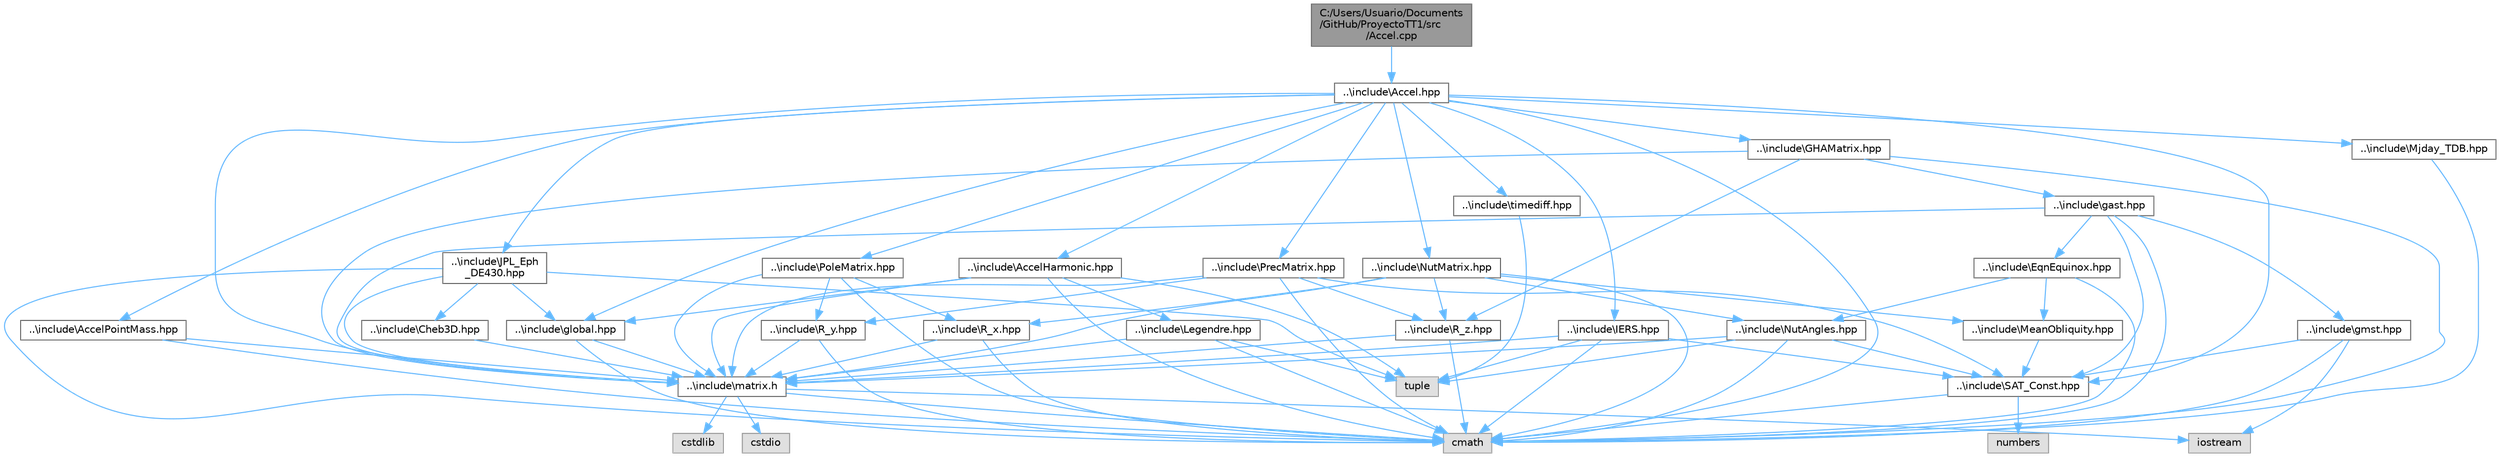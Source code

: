digraph "C:/Users/Usuario/Documents/GitHub/ProyectoTT1/src/Accel.cpp"
{
 // LATEX_PDF_SIZE
  bgcolor="transparent";
  edge [fontname=Helvetica,fontsize=10,labelfontname=Helvetica,labelfontsize=10];
  node [fontname=Helvetica,fontsize=10,shape=box,height=0.2,width=0.4];
  Node1 [id="Node000001",label="C:/Users/Usuario/Documents\l/GitHub/ProyectoTT1/src\l/Accel.cpp",height=0.2,width=0.4,color="gray40", fillcolor="grey60", style="filled", fontcolor="black",tooltip="Cálculo de la aceleración de un satélite orbitando la Tierra debido al campo gravitacional armónico d..."];
  Node1 -> Node2 [id="edge87_Node000001_Node000002",color="steelblue1",style="solid",tooltip=" "];
  Node2 [id="Node000002",label="..\\include\\Accel.hpp",height=0.2,width=0.4,color="grey40", fillcolor="white", style="filled",URL="$_accel_8hpp.html",tooltip="Este archivo de cabecera contiene una implementación de la función Accel."];
  Node2 -> Node3 [id="edge88_Node000002_Node000003",color="steelblue1",style="solid",tooltip=" "];
  Node3 [id="Node000003",label="cmath",height=0.2,width=0.4,color="grey60", fillcolor="#E0E0E0", style="filled",tooltip=" "];
  Node2 -> Node4 [id="edge89_Node000002_Node000004",color="steelblue1",style="solid",tooltip=" "];
  Node4 [id="Node000004",label="..\\include\\matrix.h",height=0.2,width=0.4,color="grey40", fillcolor="white", style="filled",URL="$matrix_8h.html",tooltip="Este archivo de cabecera contiene una implementación de una clase que representa una matriz."];
  Node4 -> Node5 [id="edge90_Node000004_Node000005",color="steelblue1",style="solid",tooltip=" "];
  Node5 [id="Node000005",label="cstdio",height=0.2,width=0.4,color="grey60", fillcolor="#E0E0E0", style="filled",tooltip=" "];
  Node4 -> Node6 [id="edge91_Node000004_Node000006",color="steelblue1",style="solid",tooltip=" "];
  Node6 [id="Node000006",label="cstdlib",height=0.2,width=0.4,color="grey60", fillcolor="#E0E0E0", style="filled",tooltip=" "];
  Node4 -> Node3 [id="edge92_Node000004_Node000003",color="steelblue1",style="solid",tooltip=" "];
  Node4 -> Node7 [id="edge93_Node000004_Node000007",color="steelblue1",style="solid",tooltip=" "];
  Node7 [id="Node000007",label="iostream",height=0.2,width=0.4,color="grey60", fillcolor="#E0E0E0", style="filled",tooltip=" "];
  Node2 -> Node8 [id="edge94_Node000002_Node000008",color="steelblue1",style="solid",tooltip=" "];
  Node8 [id="Node000008",label="..\\include\\global.hpp",height=0.2,width=0.4,color="grey40", fillcolor="white", style="filled",URL="$global_8hpp.html",tooltip="Este archivo de cabecera contiene una implementación para leer ficheros."];
  Node8 -> Node3 [id="edge95_Node000008_Node000003",color="steelblue1",style="solid",tooltip=" "];
  Node8 -> Node4 [id="edge96_Node000008_Node000004",color="steelblue1",style="solid",tooltip=" "];
  Node2 -> Node9 [id="edge97_Node000002_Node000009",color="steelblue1",style="solid",tooltip=" "];
  Node9 [id="Node000009",label="..\\include\\SAT_Const.hpp",height=0.2,width=0.4,color="grey40", fillcolor="white", style="filled",URL="$_s_a_t___const_8hpp.html",tooltip="Este archivo de cabecera contiene una implementación de una clase que contiene diferentes constantes."];
  Node9 -> Node3 [id="edge98_Node000009_Node000003",color="steelblue1",style="solid",tooltip=" "];
  Node9 -> Node10 [id="edge99_Node000009_Node000010",color="steelblue1",style="solid",tooltip=" "];
  Node10 [id="Node000010",label="numbers",height=0.2,width=0.4,color="grey60", fillcolor="#E0E0E0", style="filled",tooltip=" "];
  Node2 -> Node11 [id="edge100_Node000002_Node000011",color="steelblue1",style="solid",tooltip=" "];
  Node11 [id="Node000011",label="..\\include\\IERS.hpp",height=0.2,width=0.4,color="grey40", fillcolor="white", style="filled",URL="$_i_e_r_s_8hpp.html",tooltip="Este archivo de cabecera contiene una implementación de la función IERS."];
  Node11 -> Node3 [id="edge101_Node000011_Node000003",color="steelblue1",style="solid",tooltip=" "];
  Node11 -> Node12 [id="edge102_Node000011_Node000012",color="steelblue1",style="solid",tooltip=" "];
  Node12 [id="Node000012",label="tuple",height=0.2,width=0.4,color="grey60", fillcolor="#E0E0E0", style="filled",tooltip=" "];
  Node11 -> Node4 [id="edge103_Node000011_Node000004",color="steelblue1",style="solid",tooltip=" "];
  Node11 -> Node9 [id="edge104_Node000011_Node000009",color="steelblue1",style="solid",tooltip=" "];
  Node2 -> Node13 [id="edge105_Node000002_Node000013",color="steelblue1",style="solid",tooltip=" "];
  Node13 [id="Node000013",label="..\\include\\timediff.hpp",height=0.2,width=0.4,color="grey40", fillcolor="white", style="filled",URL="$timediff_8hpp.html",tooltip="Este archivo de cabecera contiene una implementación de la función timediff."];
  Node13 -> Node12 [id="edge106_Node000013_Node000012",color="steelblue1",style="solid",tooltip=" "];
  Node2 -> Node14 [id="edge107_Node000002_Node000014",color="steelblue1",style="solid",tooltip=" "];
  Node14 [id="Node000014",label="..\\include\\Mjday_TDB.hpp",height=0.2,width=0.4,color="grey40", fillcolor="white", style="filled",URL="$_mjday___t_d_b_8hpp.html",tooltip="Este archivo de cabecera contiene una implementación de la función Mjday_TDB."];
  Node14 -> Node3 [id="edge108_Node000014_Node000003",color="steelblue1",style="solid",tooltip=" "];
  Node2 -> Node15 [id="edge109_Node000002_Node000015",color="steelblue1",style="solid",tooltip=" "];
  Node15 [id="Node000015",label="..\\include\\JPL_Eph\l_DE430.hpp",height=0.2,width=0.4,color="grey40", fillcolor="white", style="filled",URL="$_j_p_l___eph___d_e430_8hpp.html",tooltip="Este archivo de cabecera contiene una implementación de la función JPL_Eph_DE430."];
  Node15 -> Node3 [id="edge110_Node000015_Node000003",color="steelblue1",style="solid",tooltip=" "];
  Node15 -> Node12 [id="edge111_Node000015_Node000012",color="steelblue1",style="solid",tooltip=" "];
  Node15 -> Node4 [id="edge112_Node000015_Node000004",color="steelblue1",style="solid",tooltip=" "];
  Node15 -> Node8 [id="edge113_Node000015_Node000008",color="steelblue1",style="solid",tooltip=" "];
  Node15 -> Node16 [id="edge114_Node000015_Node000016",color="steelblue1",style="solid",tooltip=" "];
  Node16 [id="Node000016",label="..\\include\\Cheb3D.hpp",height=0.2,width=0.4,color="grey40", fillcolor="white", style="filled",URL="$_cheb3_d_8hpp.html",tooltip="Este archivo de cabecera contiene una implementación de la función Cheb3D."];
  Node16 -> Node4 [id="edge115_Node000016_Node000004",color="steelblue1",style="solid",tooltip=" "];
  Node2 -> Node17 [id="edge116_Node000002_Node000017",color="steelblue1",style="solid",tooltip=" "];
  Node17 [id="Node000017",label="..\\include\\AccelHarmonic.hpp",height=0.2,width=0.4,color="grey40", fillcolor="white", style="filled",URL="$_accel_harmonic_8hpp.html",tooltip="Este archivo de cabecera contiene una implementación de la función AccelHarmonic."];
  Node17 -> Node3 [id="edge117_Node000017_Node000003",color="steelblue1",style="solid",tooltip=" "];
  Node17 -> Node12 [id="edge118_Node000017_Node000012",color="steelblue1",style="solid",tooltip=" "];
  Node17 -> Node4 [id="edge119_Node000017_Node000004",color="steelblue1",style="solid",tooltip=" "];
  Node17 -> Node8 [id="edge120_Node000017_Node000008",color="steelblue1",style="solid",tooltip=" "];
  Node17 -> Node18 [id="edge121_Node000017_Node000018",color="steelblue1",style="solid",tooltip=" "];
  Node18 [id="Node000018",label="..\\include\\Legendre.hpp",height=0.2,width=0.4,color="grey40", fillcolor="white", style="filled",URL="$_legendre_8hpp.html",tooltip="Este archivo de cabecera contiene una implementación de la función Legendre."];
  Node18 -> Node3 [id="edge122_Node000018_Node000003",color="steelblue1",style="solid",tooltip=" "];
  Node18 -> Node12 [id="edge123_Node000018_Node000012",color="steelblue1",style="solid",tooltip=" "];
  Node18 -> Node4 [id="edge124_Node000018_Node000004",color="steelblue1",style="solid",tooltip=" "];
  Node2 -> Node19 [id="edge125_Node000002_Node000019",color="steelblue1",style="solid",tooltip=" "];
  Node19 [id="Node000019",label="..\\include\\AccelPointMass.hpp",height=0.2,width=0.4,color="grey40", fillcolor="white", style="filled",URL="$_accel_point_mass_8hpp.html",tooltip="Este archivo de cabecera contiene una implementación de la función AccelPointMass."];
  Node19 -> Node3 [id="edge126_Node000019_Node000003",color="steelblue1",style="solid",tooltip=" "];
  Node19 -> Node4 [id="edge127_Node000019_Node000004",color="steelblue1",style="solid",tooltip=" "];
  Node2 -> Node20 [id="edge128_Node000002_Node000020",color="steelblue1",style="solid",tooltip=" "];
  Node20 [id="Node000020",label="..\\include\\PrecMatrix.hpp",height=0.2,width=0.4,color="grey40", fillcolor="white", style="filled",URL="$_prec_matrix_8hpp.html",tooltip="Este archivo de cabecera contiene una implementación de la función PrecMatrix."];
  Node20 -> Node3 [id="edge129_Node000020_Node000003",color="steelblue1",style="solid",tooltip=" "];
  Node20 -> Node4 [id="edge130_Node000020_Node000004",color="steelblue1",style="solid",tooltip=" "];
  Node20 -> Node9 [id="edge131_Node000020_Node000009",color="steelblue1",style="solid",tooltip=" "];
  Node20 -> Node21 [id="edge132_Node000020_Node000021",color="steelblue1",style="solid",tooltip=" "];
  Node21 [id="Node000021",label="..\\include\\R_y.hpp",height=0.2,width=0.4,color="grey40", fillcolor="white", style="filled",URL="$_r__y_8hpp.html",tooltip="Este archivo de cabecera contiene una implementación de la función R_y."];
  Node21 -> Node3 [id="edge133_Node000021_Node000003",color="steelblue1",style="solid",tooltip=" "];
  Node21 -> Node4 [id="edge134_Node000021_Node000004",color="steelblue1",style="solid",tooltip=" "];
  Node20 -> Node22 [id="edge135_Node000020_Node000022",color="steelblue1",style="solid",tooltip=" "];
  Node22 [id="Node000022",label="..\\include\\R_z.hpp",height=0.2,width=0.4,color="grey40", fillcolor="white", style="filled",URL="$_r__z_8hpp.html",tooltip="Este archivo de cabecera contiene una implementación de la función R_z."];
  Node22 -> Node3 [id="edge136_Node000022_Node000003",color="steelblue1",style="solid",tooltip=" "];
  Node22 -> Node4 [id="edge137_Node000022_Node000004",color="steelblue1",style="solid",tooltip=" "];
  Node2 -> Node23 [id="edge138_Node000002_Node000023",color="steelblue1",style="solid",tooltip=" "];
  Node23 [id="Node000023",label="..\\include\\NutMatrix.hpp",height=0.2,width=0.4,color="grey40", fillcolor="white", style="filled",URL="$_nut_matrix_8hpp.html",tooltip="Este archivo de cabecera contiene una implementación de la función NutMatrix."];
  Node23 -> Node3 [id="edge139_Node000023_Node000003",color="steelblue1",style="solid",tooltip=" "];
  Node23 -> Node4 [id="edge140_Node000023_Node000004",color="steelblue1",style="solid",tooltip=" "];
  Node23 -> Node24 [id="edge141_Node000023_Node000024",color="steelblue1",style="solid",tooltip=" "];
  Node24 [id="Node000024",label="..\\include\\MeanObliquity.hpp",height=0.2,width=0.4,color="grey40", fillcolor="white", style="filled",URL="$_mean_obliquity_8hpp.html",tooltip="Este archivo de cabecera contiene una implementación de la función MeanObliquity."];
  Node24 -> Node9 [id="edge142_Node000024_Node000009",color="steelblue1",style="solid",tooltip=" "];
  Node23 -> Node25 [id="edge143_Node000023_Node000025",color="steelblue1",style="solid",tooltip=" "];
  Node25 [id="Node000025",label="..\\include\\NutAngles.hpp",height=0.2,width=0.4,color="grey40", fillcolor="white", style="filled",URL="$_nut_angles_8hpp.html",tooltip="Este archivo de cabecera contiene una implementación de la función NutAngles."];
  Node25 -> Node3 [id="edge144_Node000025_Node000003",color="steelblue1",style="solid",tooltip=" "];
  Node25 -> Node12 [id="edge145_Node000025_Node000012",color="steelblue1",style="solid",tooltip=" "];
  Node25 -> Node4 [id="edge146_Node000025_Node000004",color="steelblue1",style="solid",tooltip=" "];
  Node25 -> Node9 [id="edge147_Node000025_Node000009",color="steelblue1",style="solid",tooltip=" "];
  Node23 -> Node26 [id="edge148_Node000023_Node000026",color="steelblue1",style="solid",tooltip=" "];
  Node26 [id="Node000026",label="..\\include\\R_x.hpp",height=0.2,width=0.4,color="grey40", fillcolor="white", style="filled",URL="$_r__x_8hpp.html",tooltip="Este archivo de cabecera contiene una implementación de la función R_x."];
  Node26 -> Node3 [id="edge149_Node000026_Node000003",color="steelblue1",style="solid",tooltip=" "];
  Node26 -> Node4 [id="edge150_Node000026_Node000004",color="steelblue1",style="solid",tooltip=" "];
  Node23 -> Node22 [id="edge151_Node000023_Node000022",color="steelblue1",style="solid",tooltip=" "];
  Node2 -> Node27 [id="edge152_Node000002_Node000027",color="steelblue1",style="solid",tooltip=" "];
  Node27 [id="Node000027",label="..\\include\\PoleMatrix.hpp",height=0.2,width=0.4,color="grey40", fillcolor="white", style="filled",URL="$_pole_matrix_8hpp.html",tooltip="Este archivo de cabecera contiene una implementación de la función PoleMatrix."];
  Node27 -> Node3 [id="edge153_Node000027_Node000003",color="steelblue1",style="solid",tooltip=" "];
  Node27 -> Node4 [id="edge154_Node000027_Node000004",color="steelblue1",style="solid",tooltip=" "];
  Node27 -> Node26 [id="edge155_Node000027_Node000026",color="steelblue1",style="solid",tooltip=" "];
  Node27 -> Node21 [id="edge156_Node000027_Node000021",color="steelblue1",style="solid",tooltip=" "];
  Node2 -> Node28 [id="edge157_Node000002_Node000028",color="steelblue1",style="solid",tooltip=" "];
  Node28 [id="Node000028",label="..\\include\\GHAMatrix.hpp",height=0.2,width=0.4,color="grey40", fillcolor="white", style="filled",URL="$_g_h_a_matrix_8hpp.html",tooltip="Este archivo de cabecera contiene una implementación de la función GHAMatrix."];
  Node28 -> Node3 [id="edge158_Node000028_Node000003",color="steelblue1",style="solid",tooltip=" "];
  Node28 -> Node4 [id="edge159_Node000028_Node000004",color="steelblue1",style="solid",tooltip=" "];
  Node28 -> Node22 [id="edge160_Node000028_Node000022",color="steelblue1",style="solid",tooltip=" "];
  Node28 -> Node29 [id="edge161_Node000028_Node000029",color="steelblue1",style="solid",tooltip=" "];
  Node29 [id="Node000029",label="..\\include\\gast.hpp",height=0.2,width=0.4,color="grey40", fillcolor="white", style="filled",URL="$gast_8hpp.html",tooltip="Este archivo de cabecera contiene una implementación de la función gast."];
  Node29 -> Node3 [id="edge162_Node000029_Node000003",color="steelblue1",style="solid",tooltip=" "];
  Node29 -> Node4 [id="edge163_Node000029_Node000004",color="steelblue1",style="solid",tooltip=" "];
  Node29 -> Node30 [id="edge164_Node000029_Node000030",color="steelblue1",style="solid",tooltip=" "];
  Node30 [id="Node000030",label="..\\include\\gmst.hpp",height=0.2,width=0.4,color="grey40", fillcolor="white", style="filled",URL="$gmst_8hpp.html",tooltip="Este archivo de cabecera contiene una implementación de la función gmst."];
  Node30 -> Node3 [id="edge165_Node000030_Node000003",color="steelblue1",style="solid",tooltip=" "];
  Node30 -> Node7 [id="edge166_Node000030_Node000007",color="steelblue1",style="solid",tooltip=" "];
  Node30 -> Node9 [id="edge167_Node000030_Node000009",color="steelblue1",style="solid",tooltip=" "];
  Node29 -> Node31 [id="edge168_Node000029_Node000031",color="steelblue1",style="solid",tooltip=" "];
  Node31 [id="Node000031",label="..\\include\\EqnEquinox.hpp",height=0.2,width=0.4,color="grey40", fillcolor="white", style="filled",URL="$_eqn_equinox_8hpp.html",tooltip="Este archivo de cabecera contiene una implementación de la función EqnEquinox."];
  Node31 -> Node3 [id="edge169_Node000031_Node000003",color="steelblue1",style="solid",tooltip=" "];
  Node31 -> Node25 [id="edge170_Node000031_Node000025",color="steelblue1",style="solid",tooltip=" "];
  Node31 -> Node24 [id="edge171_Node000031_Node000024",color="steelblue1",style="solid",tooltip=" "];
  Node29 -> Node9 [id="edge172_Node000029_Node000009",color="steelblue1",style="solid",tooltip=" "];
}
